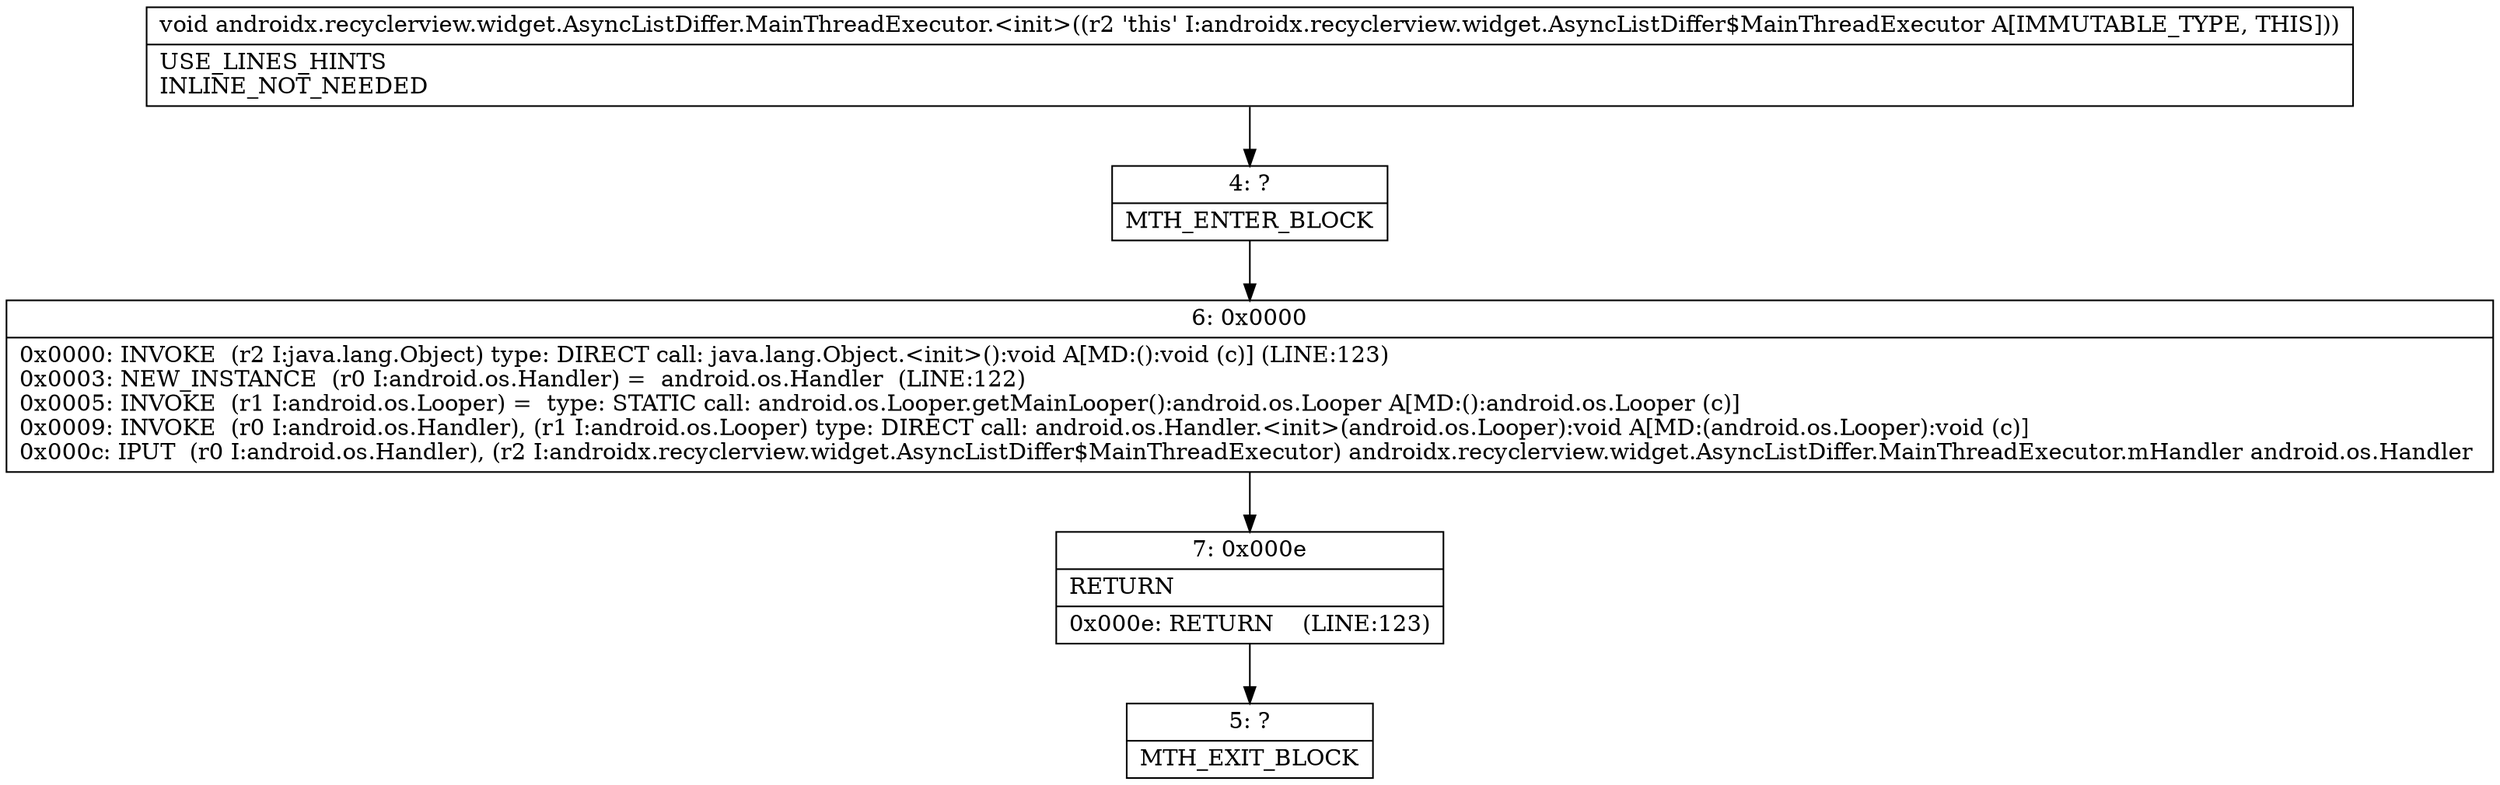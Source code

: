 digraph "CFG forandroidx.recyclerview.widget.AsyncListDiffer.MainThreadExecutor.\<init\>()V" {
Node_4 [shape=record,label="{4\:\ ?|MTH_ENTER_BLOCK\l}"];
Node_6 [shape=record,label="{6\:\ 0x0000|0x0000: INVOKE  (r2 I:java.lang.Object) type: DIRECT call: java.lang.Object.\<init\>():void A[MD:():void (c)] (LINE:123)\l0x0003: NEW_INSTANCE  (r0 I:android.os.Handler) =  android.os.Handler  (LINE:122)\l0x0005: INVOKE  (r1 I:android.os.Looper) =  type: STATIC call: android.os.Looper.getMainLooper():android.os.Looper A[MD:():android.os.Looper (c)]\l0x0009: INVOKE  (r0 I:android.os.Handler), (r1 I:android.os.Looper) type: DIRECT call: android.os.Handler.\<init\>(android.os.Looper):void A[MD:(android.os.Looper):void (c)]\l0x000c: IPUT  (r0 I:android.os.Handler), (r2 I:androidx.recyclerview.widget.AsyncListDiffer$MainThreadExecutor) androidx.recyclerview.widget.AsyncListDiffer.MainThreadExecutor.mHandler android.os.Handler \l}"];
Node_7 [shape=record,label="{7\:\ 0x000e|RETURN\l|0x000e: RETURN    (LINE:123)\l}"];
Node_5 [shape=record,label="{5\:\ ?|MTH_EXIT_BLOCK\l}"];
MethodNode[shape=record,label="{void androidx.recyclerview.widget.AsyncListDiffer.MainThreadExecutor.\<init\>((r2 'this' I:androidx.recyclerview.widget.AsyncListDiffer$MainThreadExecutor A[IMMUTABLE_TYPE, THIS]))  | USE_LINES_HINTS\lINLINE_NOT_NEEDED\l}"];
MethodNode -> Node_4;Node_4 -> Node_6;
Node_6 -> Node_7;
Node_7 -> Node_5;
}

